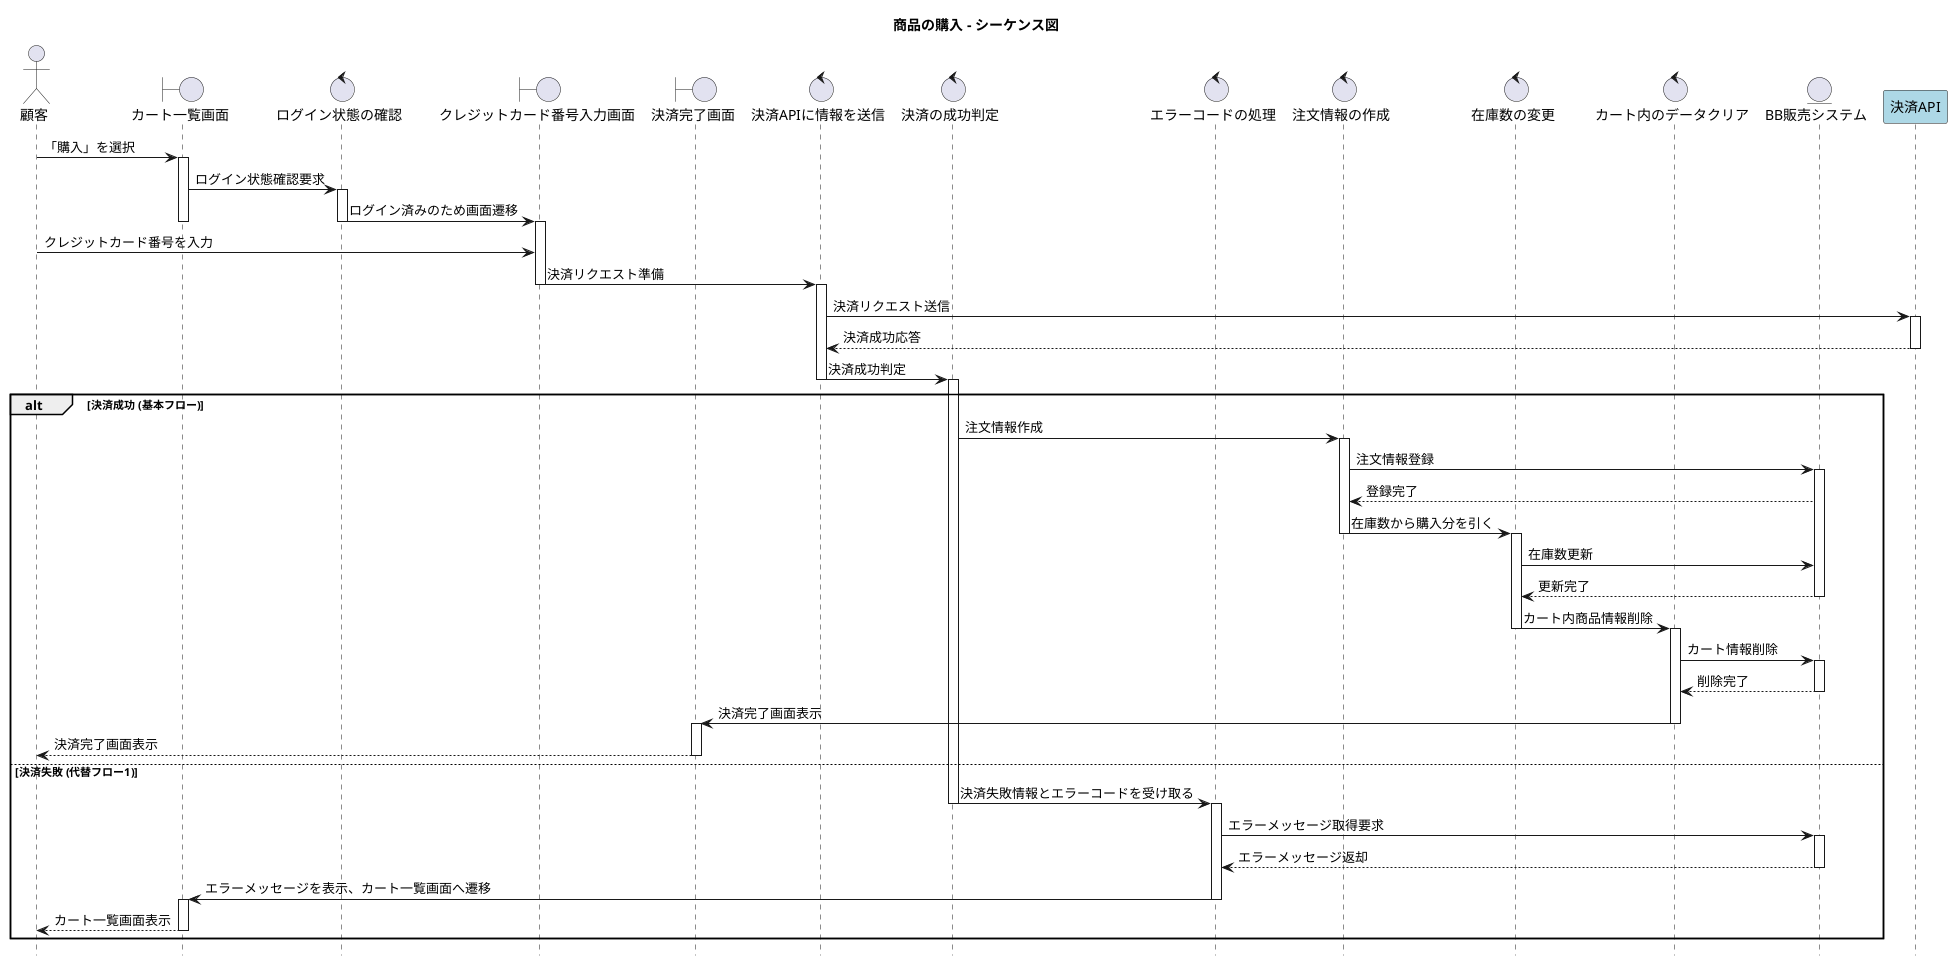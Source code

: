 @startuml
title 商品の購入 - シーケンス図

hide footbox
' 参加者の定義 (順序変更: 顧客 -> カート一覧画面 -> ログイン状態確認...)
actor 顧客
boundary "カート一覧画面" as CartView
control "ログイン状態の確認" as LoginCheck 
boundary "クレジットカード番号入力画面" as CardInputView
boundary "決済完了画面" as CompleteView
control "決済APIに情報を送信" as PaymentSend
control "決済の成功判定" as PaymentResult
control "エラーコードの処理" as ErrorProcess
control "注文情報の作成" as CreateOrder
control "在庫数の変更" as ChangeStock
control "カート内のデータクリア" as ClearCart
entity "BB販売システム" as BBSystem
participant "決済API" as ExternalAPI #LightBlue

顧客 -> CartView : 「購入」を選択
activate CartView

CartView -> LoginCheck : ログイン状態確認要求
activate LoginCheck
LoginCheck -> CardInputView : ログイン済みのため画面遷移
deactivate LoginCheck
deactivate CartView
activate CardInputView

顧客 -> CardInputView : クレジットカード番号を入力
CardInputView -> PaymentSend : 決済リクエスト準備
deactivate CardInputView
activate PaymentSend

PaymentSend -> ExternalAPI : 決済リクエスト送信
activate ExternalAPI
ExternalAPI --> PaymentSend : 決済成功応答
deactivate ExternalAPI

PaymentSend -> PaymentResult : 決済成功判定
deactivate PaymentSend
activate PaymentResult

alt 決済成功 (基本フロー)
    PaymentResult -> CreateOrder : 注文情報作成
    activate CreateOrder
    CreateOrder -> BBSystem : 注文情報登録
    activate BBSystem
    BBSystem --> CreateOrder : 登録完了

    CreateOrder -> ChangeStock : 在庫数から購入分を引く
    deactivate CreateOrder
    activate ChangeStock
    ChangeStock -> BBSystem : 在庫数更新
    BBSystem --> ChangeStock : 更新完了
    deactivate BBSystem
    
    ChangeStock -> ClearCart : カート内商品情報削除
    deactivate ChangeStock
    activate ClearCart
    ClearCart -> BBSystem : カート情報削除
    activate BBSystem
    BBSystem --> ClearCart : 削除完了
    deactivate BBSystem
    
    ClearCart -> CompleteView : 決済完了画面表示
    deactivate ClearCart
    activate CompleteView
    
    CompleteView --> 顧客 : 決済完了画面表示
    deactivate CompleteView

else 決済失敗 (代替フロー1)
    PaymentResult -> ErrorProcess : 決済失敗情報とエラーコードを受け取る
    deactivate PaymentResult
    activate ErrorProcess
    ErrorProcess -> BBSystem : エラーメッセージ取得要求
    activate BBSystem
    BBSystem --> ErrorProcess : エラーメッセージ返却
    deactivate BBSystem

    ErrorProcess -> CartView : エラーメッセージを表示、カート一覧画面へ遷移
    deactivate ErrorProcess
    activate CartView
    
    CartView --> 顧客 : カート一覧画面表示
    deactivate CartView
end

@enduml